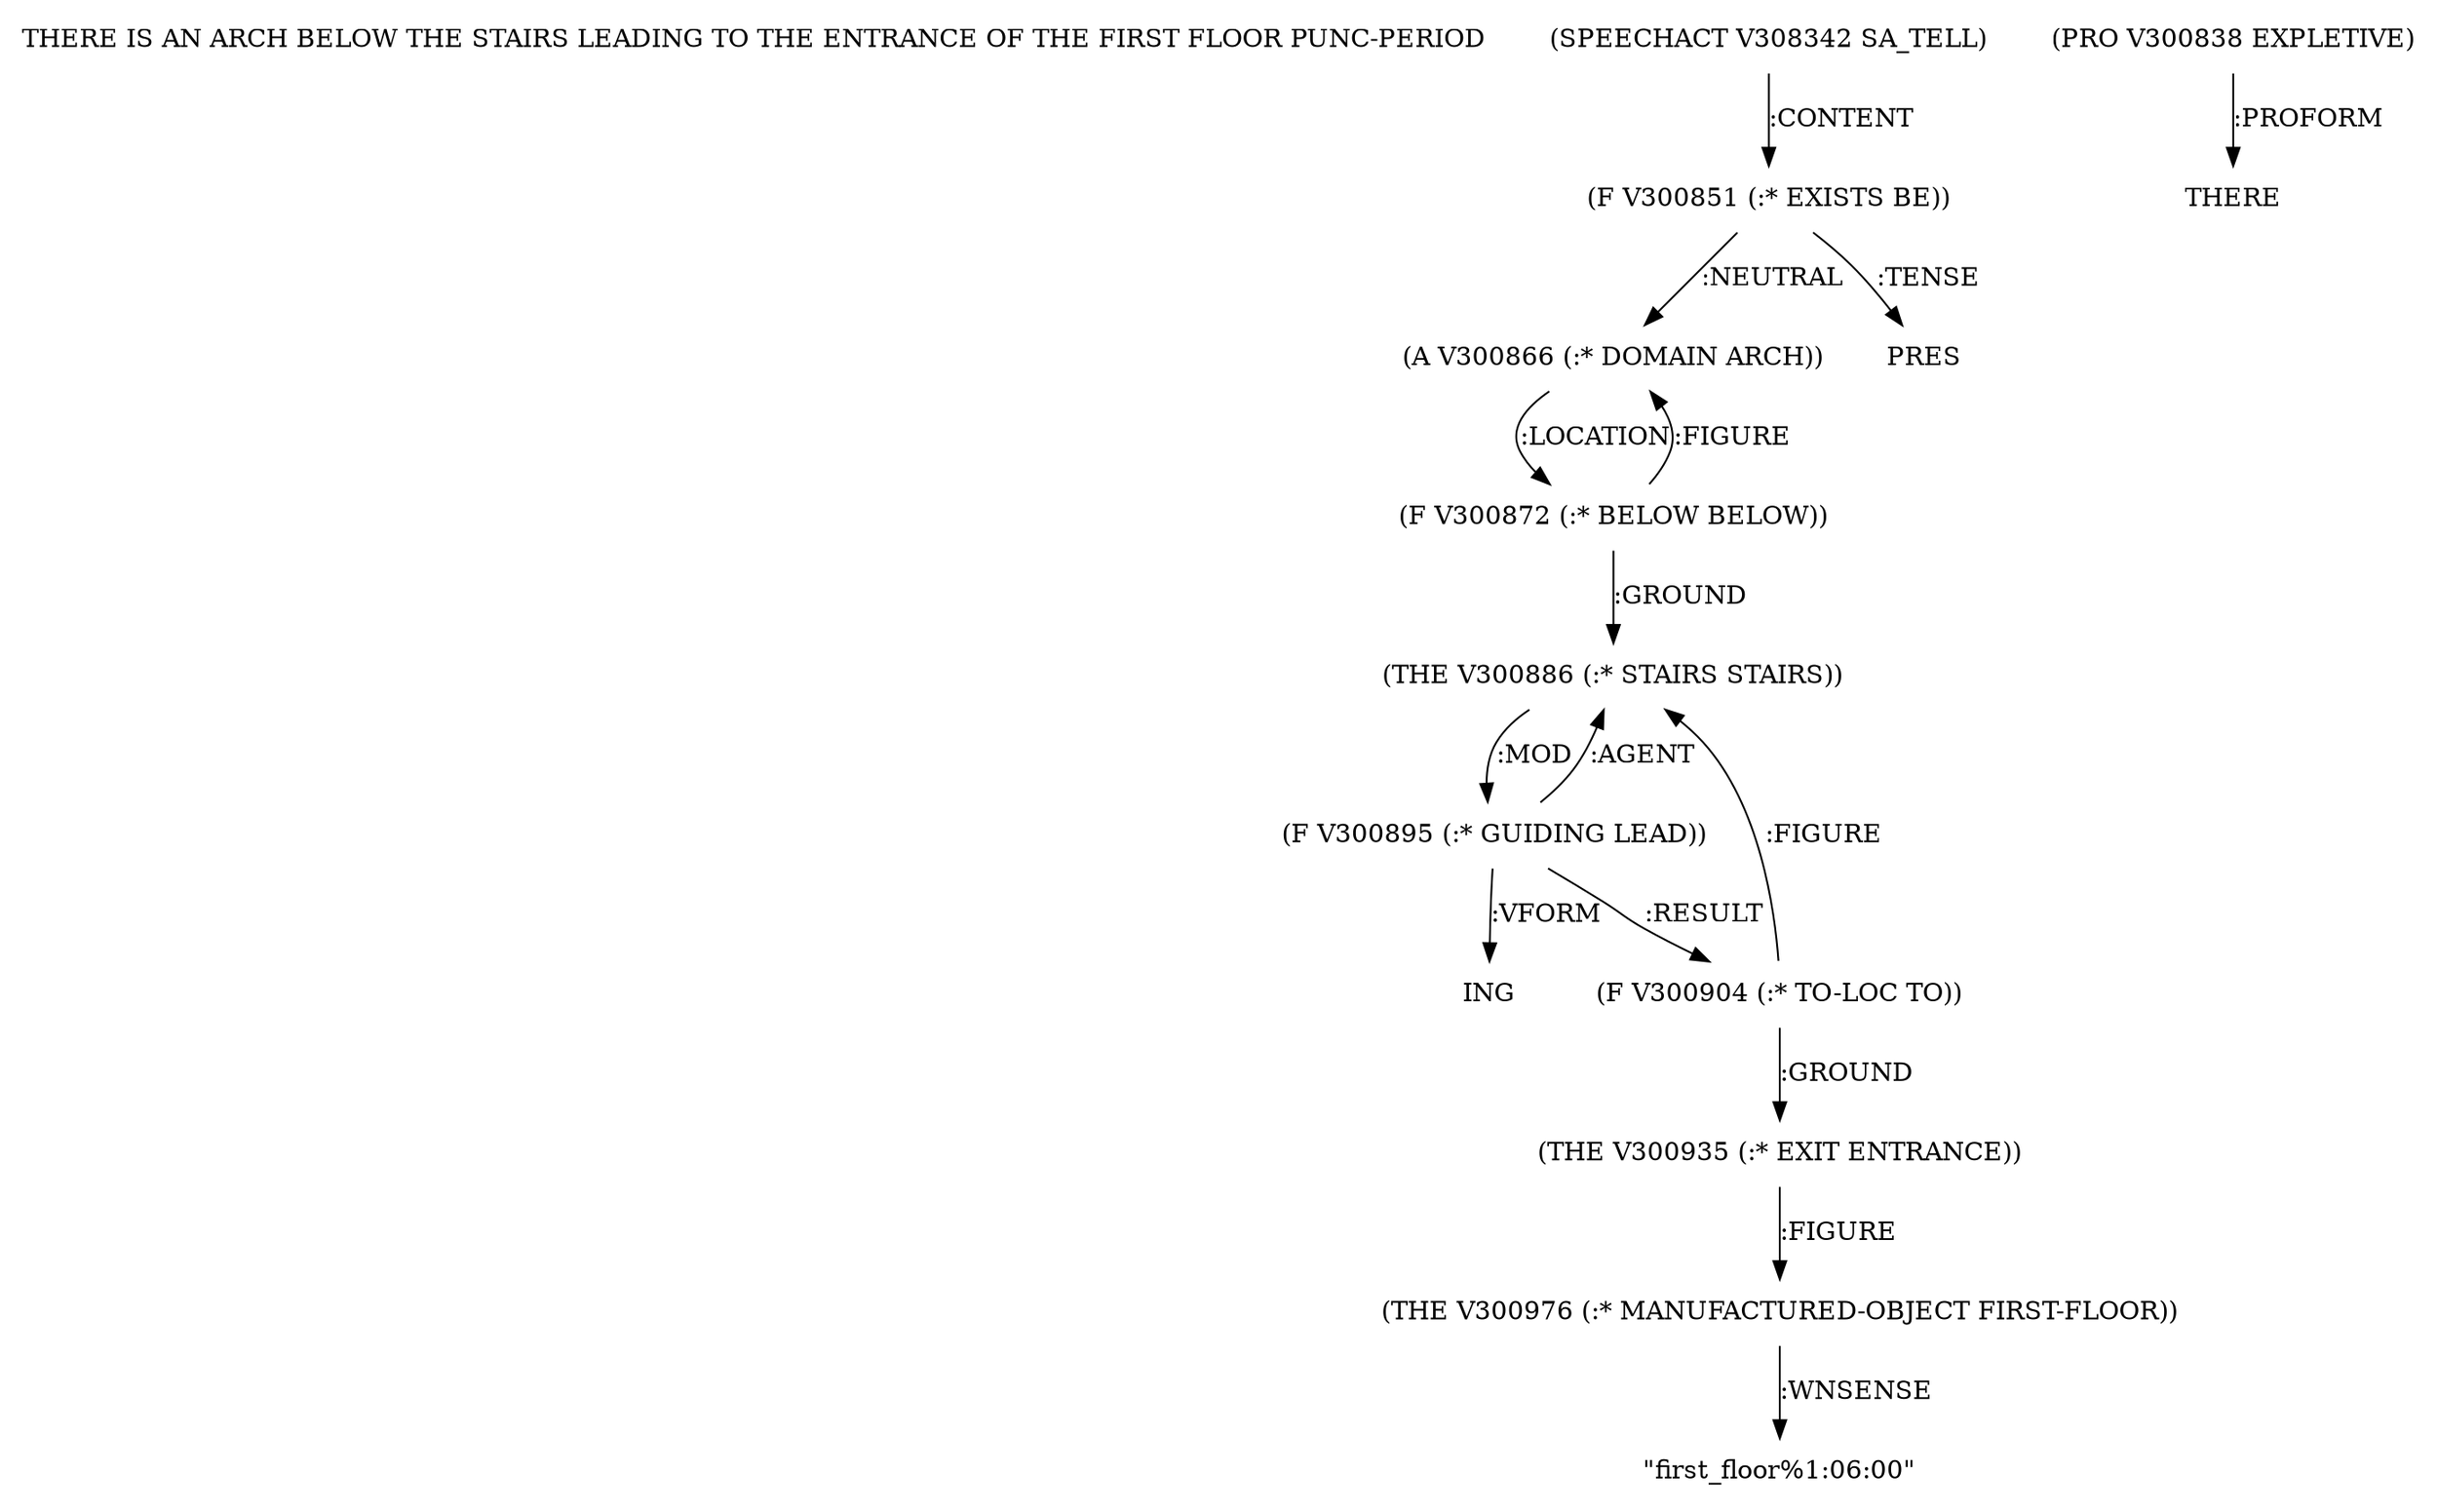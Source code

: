 digraph Terms {
  node [shape=none]
  "THERE IS AN ARCH BELOW THE STAIRS LEADING TO THE ENTRANCE OF THE FIRST FLOOR PUNC-PERIOD"
  "V308342" [label="(SPEECHACT V308342 SA_TELL)"]
  "V308342" -> "V300851" [label=":CONTENT"]
  "V300851" [label="(F V300851 (:* EXISTS BE))"]
  "V300851" -> "V300866" [label=":NEUTRAL"]
  "V300851" -> "NT310081" [label=":TENSE"]
  "NT310081" [label="PRES"]
  "V300838" [label="(PRO V300838 EXPLETIVE)"]
  "V300838" -> "NT310082" [label=":PROFORM"]
  "NT310082" [label="THERE"]
  "V300866" [label="(A V300866 (:* DOMAIN ARCH))"]
  "V300866" -> "V300872" [label=":LOCATION"]
  "V300872" [label="(F V300872 (:* BELOW BELOW))"]
  "V300872" -> "V300886" [label=":GROUND"]
  "V300872" -> "V300866" [label=":FIGURE"]
  "V300886" [label="(THE V300886 (:* STAIRS STAIRS))"]
  "V300886" -> "V300895" [label=":MOD"]
  "V300895" [label="(F V300895 (:* GUIDING LEAD))"]
  "V300895" -> "V300904" [label=":RESULT"]
  "V300895" -> "V300886" [label=":AGENT"]
  "V300895" -> "NT310083" [label=":VFORM"]
  "NT310083" [label="ING"]
  "V300904" [label="(F V300904 (:* TO-LOC TO))"]
  "V300904" -> "V300935" [label=":GROUND"]
  "V300904" -> "V300886" [label=":FIGURE"]
  "V300935" [label="(THE V300935 (:* EXIT ENTRANCE))"]
  "V300935" -> "V300976" [label=":FIGURE"]
  "V300976" [label="(THE V300976 (:* MANUFACTURED-OBJECT FIRST-FLOOR))"]
  "V300976" -> "NT310084" [label=":WNSENSE"]
  "NT310084" [label="\"first_floor%1:06:00\""]
}
